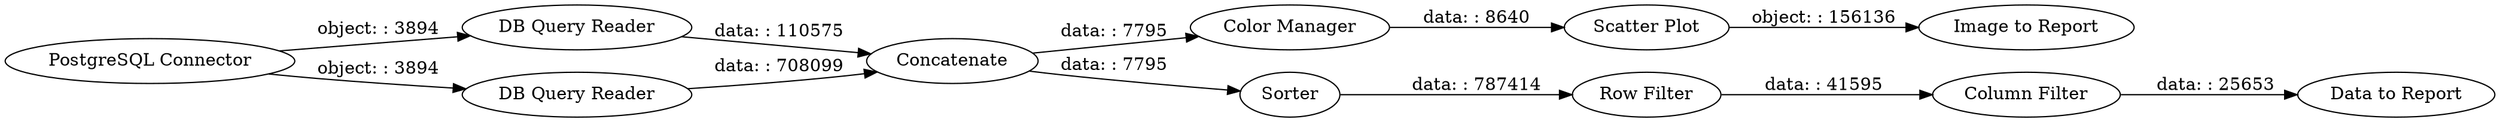 digraph {
	"4611889717273906733_1" [label="PostgreSQL Connector"]
	"4611889717273906733_3" [label="DB Query Reader"]
	"4611889717273906733_9" [label="Row Filter"]
	"4611889717273906733_16" [label="Color Manager"]
	"4611889717273906733_4" [label=Concatenate]
	"4611889717273906733_11" [label="Column Filter"]
	"4611889717273906733_14" [label="Scatter Plot"]
	"4611889717273906733_17" [label="Image to Report"]
	"4611889717273906733_10" [label="Data to Report"]
	"4611889717273906733_2" [label="DB Query Reader"]
	"4611889717273906733_5" [label=Sorter]
	"4611889717273906733_14" -> "4611889717273906733_17" [label="object: : 156136"]
	"4611889717273906733_5" -> "4611889717273906733_9" [label="data: : 787414"]
	"4611889717273906733_1" -> "4611889717273906733_2" [label="object: : 3894"]
	"4611889717273906733_1" -> "4611889717273906733_3" [label="object: : 3894"]
	"4611889717273906733_4" -> "4611889717273906733_16" [label="data: : 7795"]
	"4611889717273906733_16" -> "4611889717273906733_14" [label="data: : 8640"]
	"4611889717273906733_3" -> "4611889717273906733_4" [label="data: : 110575"]
	"4611889717273906733_11" -> "4611889717273906733_10" [label="data: : 25653"]
	"4611889717273906733_2" -> "4611889717273906733_4" [label="data: : 708099"]
	"4611889717273906733_4" -> "4611889717273906733_5" [label="data: : 7795"]
	"4611889717273906733_9" -> "4611889717273906733_11" [label="data: : 41595"]
	rankdir=LR
}
